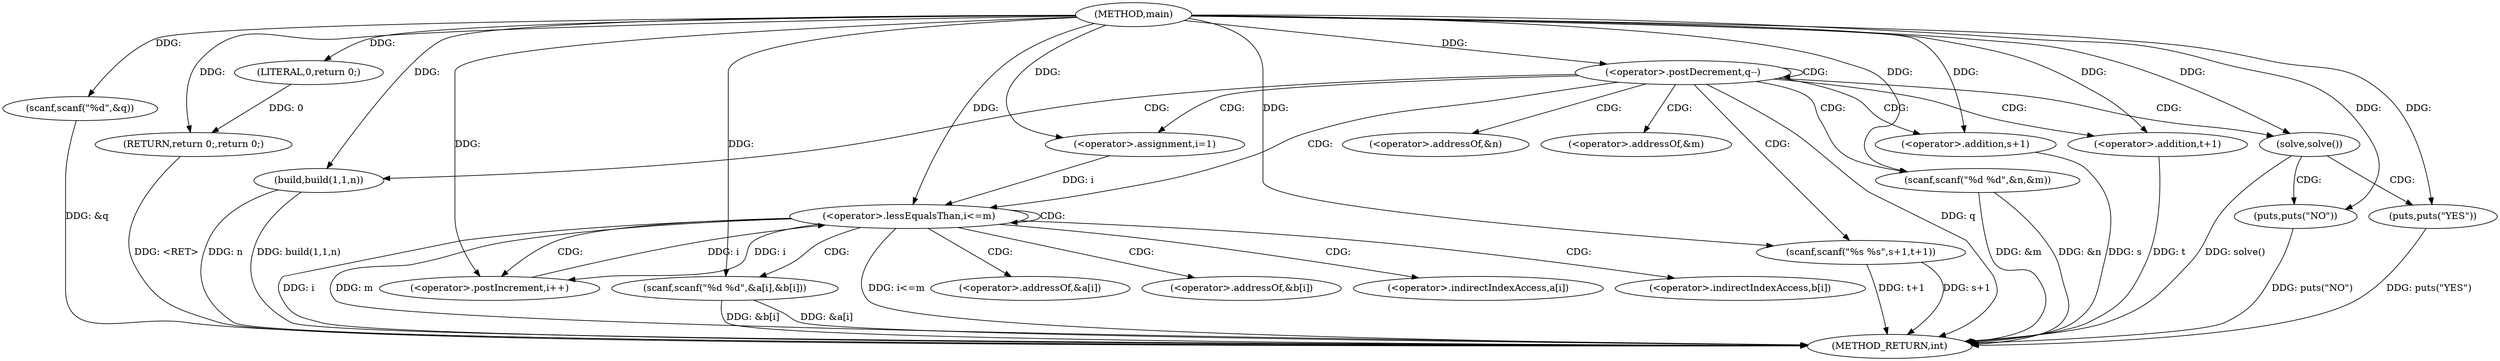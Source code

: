 digraph "main" {  
"1000585" [label = "(METHOD,main)" ]
"1000643" [label = "(METHOD_RETURN,int)" ]
"1000588" [label = "(scanf,scanf(\"%d\",&q))" ]
"1000641" [label = "(RETURN,return 0;,return 0;)" ]
"1000593" [label = "(<operator>.postDecrement,q--)" ]
"1000642" [label = "(LITERAL,0,return 0;)" ]
"1000596" [label = "(scanf,scanf(\"%d %d\",&n,&m))" ]
"1000602" [label = "(scanf,scanf(\"%s %s\",s+1,t+1))" ]
"1000630" [label = "(build,build(1,1,n))" ]
"1000612" [label = "(<operator>.assignment,i=1)" ]
"1000615" [label = "(<operator>.lessEqualsThan,i<=m)" ]
"1000618" [label = "(<operator>.postIncrement,i++)" ]
"1000620" [label = "(scanf,scanf(\"%d %d\",&a[i],&b[i]))" ]
"1000635" [label = "(solve,solve())" ]
"1000636" [label = "(puts,puts(\"YES\"))" ]
"1000604" [label = "(<operator>.addition,s+1)" ]
"1000607" [label = "(<operator>.addition,t+1)" ]
"1000639" [label = "(puts,puts(\"NO\"))" ]
"1000598" [label = "(<operator>.addressOf,&n)" ]
"1000600" [label = "(<operator>.addressOf,&m)" ]
"1000622" [label = "(<operator>.addressOf,&a[i])" ]
"1000626" [label = "(<operator>.addressOf,&b[i])" ]
"1000623" [label = "(<operator>.indirectIndexAccess,a[i])" ]
"1000627" [label = "(<operator>.indirectIndexAccess,b[i])" ]
  "1000641" -> "1000643"  [ label = "DDG: <RET>"] 
  "1000588" -> "1000643"  [ label = "DDG: &q"] 
  "1000593" -> "1000643"  [ label = "DDG: q"] 
  "1000596" -> "1000643"  [ label = "DDG: &n"] 
  "1000596" -> "1000643"  [ label = "DDG: &m"] 
  "1000602" -> "1000643"  [ label = "DDG: s+1"] 
  "1000602" -> "1000643"  [ label = "DDG: t+1"] 
  "1000615" -> "1000643"  [ label = "DDG: i"] 
  "1000615" -> "1000643"  [ label = "DDG: m"] 
  "1000615" -> "1000643"  [ label = "DDG: i<=m"] 
  "1000630" -> "1000643"  [ label = "DDG: n"] 
  "1000630" -> "1000643"  [ label = "DDG: build(1,1,n)"] 
  "1000635" -> "1000643"  [ label = "DDG: solve()"] 
  "1000639" -> "1000643"  [ label = "DDG: puts(\"NO\")"] 
  "1000636" -> "1000643"  [ label = "DDG: puts(\"YES\")"] 
  "1000620" -> "1000643"  [ label = "DDG: &a[i]"] 
  "1000620" -> "1000643"  [ label = "DDG: &b[i]"] 
  "1000604" -> "1000643"  [ label = "DDG: s"] 
  "1000607" -> "1000643"  [ label = "DDG: t"] 
  "1000585" -> "1000588"  [ label = "DDG: "] 
  "1000642" -> "1000641"  [ label = "DDG: 0"] 
  "1000585" -> "1000641"  [ label = "DDG: "] 
  "1000585" -> "1000642"  [ label = "DDG: "] 
  "1000585" -> "1000593"  [ label = "DDG: "] 
  "1000585" -> "1000596"  [ label = "DDG: "] 
  "1000585" -> "1000602"  [ label = "DDG: "] 
  "1000585" -> "1000612"  [ label = "DDG: "] 
  "1000585" -> "1000620"  [ label = "DDG: "] 
  "1000585" -> "1000630"  [ label = "DDG: "] 
  "1000585" -> "1000635"  [ label = "DDG: "] 
  "1000585" -> "1000604"  [ label = "DDG: "] 
  "1000585" -> "1000607"  [ label = "DDG: "] 
  "1000612" -> "1000615"  [ label = "DDG: i"] 
  "1000618" -> "1000615"  [ label = "DDG: i"] 
  "1000585" -> "1000615"  [ label = "DDG: "] 
  "1000615" -> "1000618"  [ label = "DDG: i"] 
  "1000585" -> "1000618"  [ label = "DDG: "] 
  "1000585" -> "1000636"  [ label = "DDG: "] 
  "1000585" -> "1000639"  [ label = "DDG: "] 
  "1000593" -> "1000600"  [ label = "CDG: "] 
  "1000593" -> "1000598"  [ label = "CDG: "] 
  "1000593" -> "1000602"  [ label = "CDG: "] 
  "1000593" -> "1000593"  [ label = "CDG: "] 
  "1000593" -> "1000596"  [ label = "CDG: "] 
  "1000593" -> "1000612"  [ label = "CDG: "] 
  "1000593" -> "1000635"  [ label = "CDG: "] 
  "1000593" -> "1000604"  [ label = "CDG: "] 
  "1000593" -> "1000615"  [ label = "CDG: "] 
  "1000593" -> "1000607"  [ label = "CDG: "] 
  "1000593" -> "1000630"  [ label = "CDG: "] 
  "1000615" -> "1000618"  [ label = "CDG: "] 
  "1000615" -> "1000620"  [ label = "CDG: "] 
  "1000615" -> "1000626"  [ label = "CDG: "] 
  "1000615" -> "1000627"  [ label = "CDG: "] 
  "1000615" -> "1000623"  [ label = "CDG: "] 
  "1000615" -> "1000615"  [ label = "CDG: "] 
  "1000615" -> "1000622"  [ label = "CDG: "] 
  "1000635" -> "1000639"  [ label = "CDG: "] 
  "1000635" -> "1000636"  [ label = "CDG: "] 
}
